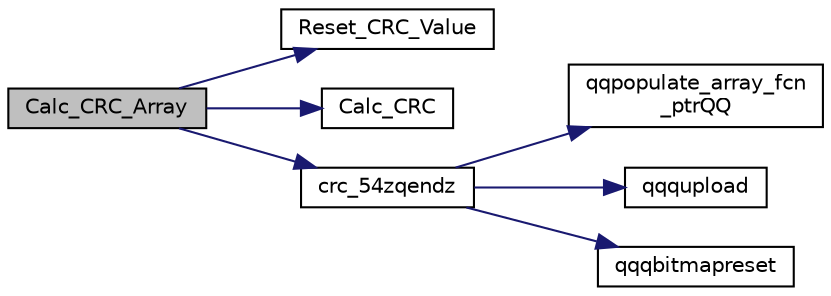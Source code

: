 digraph "Calc_CRC_Array"
{
  edge [fontname="Helvetica",fontsize="10",labelfontname="Helvetica",labelfontsize="10"];
  node [fontname="Helvetica",fontsize="10",shape=record];
  rankdir="LR";
  Node17 [label="Calc_CRC_Array",height=0.2,width=0.4,color="black", fillcolor="grey75", style="filled", fontcolor="black"];
  Node17 -> Node18 [color="midnightblue",fontsize="10",style="solid",fontname="Helvetica"];
  Node18 [label="Reset_CRC_Value",height=0.2,width=0.4,color="black", fillcolor="white", style="filled",URL="$crc_8c.html#aab7639fa6129bf18bb19add215d334b9"];
  Node17 -> Node19 [color="midnightblue",fontsize="10",style="solid",fontname="Helvetica"];
  Node19 [label="Calc_CRC",height=0.2,width=0.4,color="black", fillcolor="white", style="filled",URL="$crc_8c.html#a3f4c9feb62eaa95075ecd7d916e34ed1"];
  Node17 -> Node20 [color="midnightblue",fontsize="10",style="solid",fontname="Helvetica"];
  Node20 [label="crc_54zqendz",height=0.2,width=0.4,color="black", fillcolor="white", style="filled",URL="$inszt__crc_8c.html#aedaa12af27341c2ebcb6bb358f90f781"];
  Node20 -> Node21 [color="midnightblue",fontsize="10",style="solid",fontname="Helvetica"];
  Node21 [label="qqpopulate_array_fcn\l_ptrQQ",height=0.2,width=0.4,color="black", fillcolor="white", style="filled",URL="$inszt__crc_8c.html#a4ad6fa1bb94fc1c3ac2dc30925106081"];
  Node20 -> Node22 [color="midnightblue",fontsize="10",style="solid",fontname="Helvetica"];
  Node22 [label="qqqupload",height=0.2,width=0.4,color="black", fillcolor="white", style="filled",URL="$inszt__crc_8c.html#a109761d7f84a96b5606e507bace276b5"];
  Node20 -> Node23 [color="midnightblue",fontsize="10",style="solid",fontname="Helvetica"];
  Node23 [label="qqqbitmapreset",height=0.2,width=0.4,color="black", fillcolor="white", style="filled",URL="$inszt__crc_8c.html#a5688fceaed93ba591e78ee15ccb0187f"];
}
